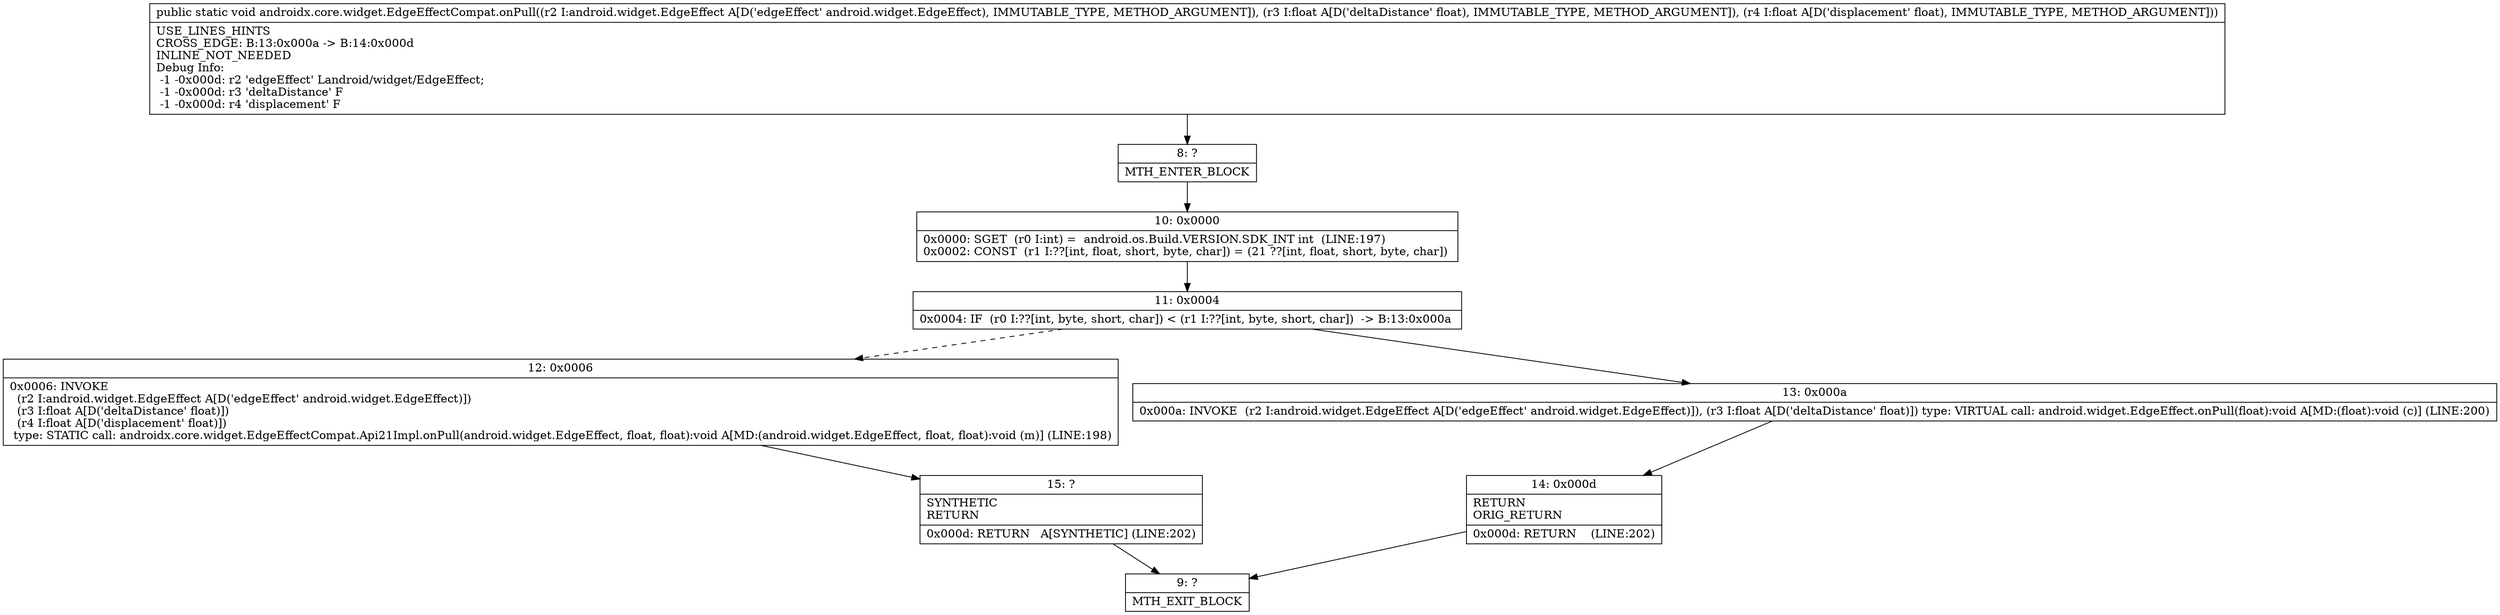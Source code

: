 digraph "CFG forandroidx.core.widget.EdgeEffectCompat.onPull(Landroid\/widget\/EdgeEffect;FF)V" {
Node_8 [shape=record,label="{8\:\ ?|MTH_ENTER_BLOCK\l}"];
Node_10 [shape=record,label="{10\:\ 0x0000|0x0000: SGET  (r0 I:int) =  android.os.Build.VERSION.SDK_INT int  (LINE:197)\l0x0002: CONST  (r1 I:??[int, float, short, byte, char]) = (21 ??[int, float, short, byte, char]) \l}"];
Node_11 [shape=record,label="{11\:\ 0x0004|0x0004: IF  (r0 I:??[int, byte, short, char]) \< (r1 I:??[int, byte, short, char])  \-\> B:13:0x000a \l}"];
Node_12 [shape=record,label="{12\:\ 0x0006|0x0006: INVOKE  \l  (r2 I:android.widget.EdgeEffect A[D('edgeEffect' android.widget.EdgeEffect)])\l  (r3 I:float A[D('deltaDistance' float)])\l  (r4 I:float A[D('displacement' float)])\l type: STATIC call: androidx.core.widget.EdgeEffectCompat.Api21Impl.onPull(android.widget.EdgeEffect, float, float):void A[MD:(android.widget.EdgeEffect, float, float):void (m)] (LINE:198)\l}"];
Node_15 [shape=record,label="{15\:\ ?|SYNTHETIC\lRETURN\l|0x000d: RETURN   A[SYNTHETIC] (LINE:202)\l}"];
Node_9 [shape=record,label="{9\:\ ?|MTH_EXIT_BLOCK\l}"];
Node_13 [shape=record,label="{13\:\ 0x000a|0x000a: INVOKE  (r2 I:android.widget.EdgeEffect A[D('edgeEffect' android.widget.EdgeEffect)]), (r3 I:float A[D('deltaDistance' float)]) type: VIRTUAL call: android.widget.EdgeEffect.onPull(float):void A[MD:(float):void (c)] (LINE:200)\l}"];
Node_14 [shape=record,label="{14\:\ 0x000d|RETURN\lORIG_RETURN\l|0x000d: RETURN    (LINE:202)\l}"];
MethodNode[shape=record,label="{public static void androidx.core.widget.EdgeEffectCompat.onPull((r2 I:android.widget.EdgeEffect A[D('edgeEffect' android.widget.EdgeEffect), IMMUTABLE_TYPE, METHOD_ARGUMENT]), (r3 I:float A[D('deltaDistance' float), IMMUTABLE_TYPE, METHOD_ARGUMENT]), (r4 I:float A[D('displacement' float), IMMUTABLE_TYPE, METHOD_ARGUMENT]))  | USE_LINES_HINTS\lCROSS_EDGE: B:13:0x000a \-\> B:14:0x000d\lINLINE_NOT_NEEDED\lDebug Info:\l  \-1 \-0x000d: r2 'edgeEffect' Landroid\/widget\/EdgeEffect;\l  \-1 \-0x000d: r3 'deltaDistance' F\l  \-1 \-0x000d: r4 'displacement' F\l}"];
MethodNode -> Node_8;Node_8 -> Node_10;
Node_10 -> Node_11;
Node_11 -> Node_12[style=dashed];
Node_11 -> Node_13;
Node_12 -> Node_15;
Node_15 -> Node_9;
Node_13 -> Node_14;
Node_14 -> Node_9;
}

